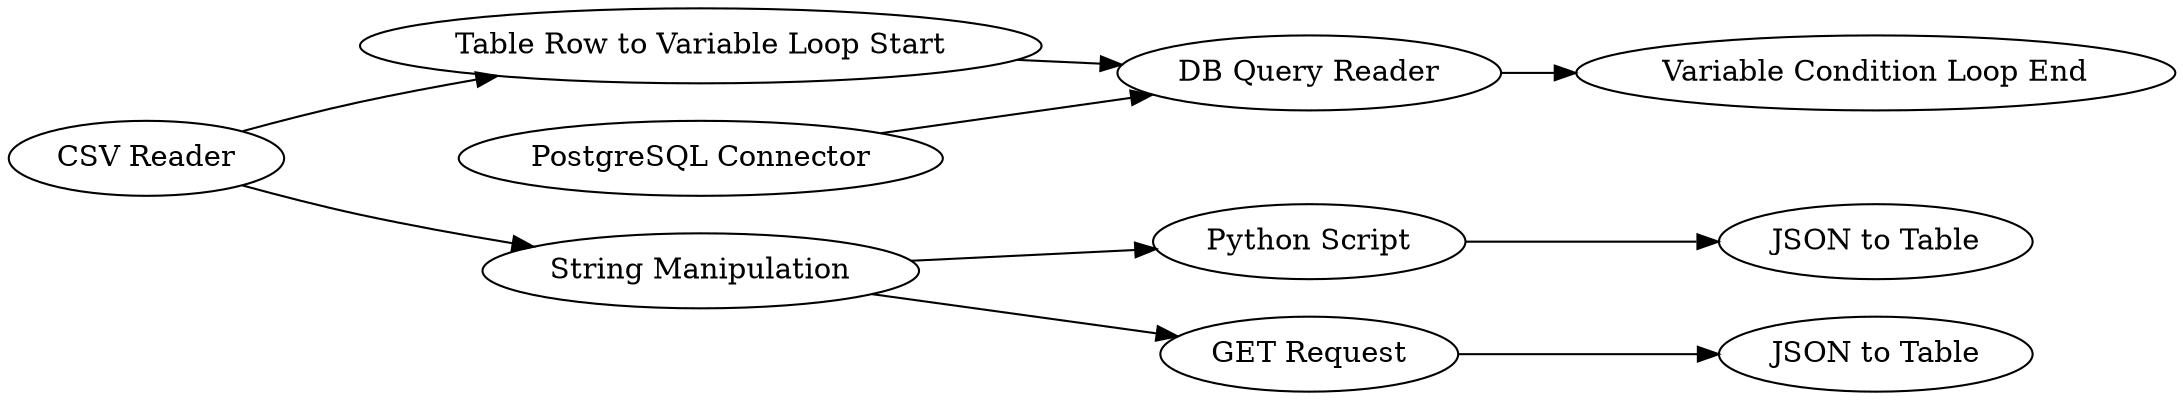 digraph {
	"2086170379725484314_2" [label="JSON to Table"]
	"2086170379725484314_14" [label="JSON to Table"]
	"2086170379725484314_15" [label="PostgreSQL Connector"]
	"2086170379725484314_24" [label="Variable Condition Loop End"]
	"2086170379725484314_18" [label="Table Row to Variable Loop Start"]
	"2086170379725484314_13" [label="Python Script"]
	"2086170379725484314_12" [label="String Manipulation"]
	"2086170379725484314_11" [label="CSV Reader"]
	"2086170379725484314_26" [label="DB Query Reader"]
	"2086170379725484314_1" [label="GET Request"]
	"2086170379725484314_15" -> "2086170379725484314_26"
	"2086170379725484314_13" -> "2086170379725484314_14"
	"2086170379725484314_12" -> "2086170379725484314_13"
	"2086170379725484314_18" -> "2086170379725484314_26"
	"2086170379725484314_11" -> "2086170379725484314_18"
	"2086170379725484314_1" -> "2086170379725484314_2"
	"2086170379725484314_11" -> "2086170379725484314_12"
	"2086170379725484314_12" -> "2086170379725484314_1"
	"2086170379725484314_26" -> "2086170379725484314_24"
	rankdir=LR
}
